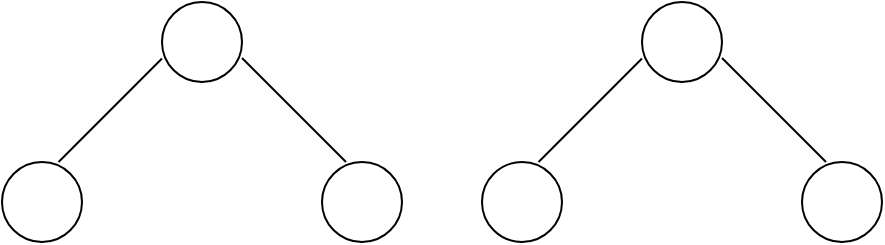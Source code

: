 <mxfile version="24.7.14">
  <diagram name="第 1 页" id="RxgsKimNO08vxueoqrla">
    <mxGraphModel dx="657" dy="358" grid="1" gridSize="10" guides="1" tooltips="1" connect="1" arrows="1" fold="1" page="1" pageScale="1" pageWidth="827" pageHeight="1169" math="0" shadow="0">
      <root>
        <mxCell id="0" />
        <mxCell id="1" parent="0" />
        <mxCell id="426iSz_YMCcupiuUeWzE-1" value="" style="ellipse;whiteSpace=wrap;html=1;aspect=fixed;" vertex="1" parent="1">
          <mxGeometry x="400" y="160" width="40" height="40" as="geometry" />
        </mxCell>
        <mxCell id="426iSz_YMCcupiuUeWzE-2" value="" style="ellipse;whiteSpace=wrap;html=1;aspect=fixed;" vertex="1" parent="1">
          <mxGeometry x="320" y="240" width="40" height="40" as="geometry" />
        </mxCell>
        <mxCell id="426iSz_YMCcupiuUeWzE-3" value="" style="ellipse;whiteSpace=wrap;html=1;aspect=fixed;" vertex="1" parent="1">
          <mxGeometry x="480" y="240" width="40" height="40" as="geometry" />
        </mxCell>
        <mxCell id="426iSz_YMCcupiuUeWzE-11" value="" style="endArrow=none;html=1;rounded=0;entryX=0;entryY=1;entryDx=0;entryDy=0;" edge="1" parent="1">
          <mxGeometry width="50" height="50" relative="1" as="geometry">
            <mxPoint x="348.282" y="239.998" as="sourcePoint" />
            <mxPoint x="399.998" y="188.282" as="targetPoint" />
          </mxGeometry>
        </mxCell>
        <mxCell id="426iSz_YMCcupiuUeWzE-15" value="" style="endArrow=none;html=1;rounded=0;entryX=0;entryY=1;entryDx=0;entryDy=0;" edge="1" parent="1">
          <mxGeometry width="50" height="50" relative="1" as="geometry">
            <mxPoint x="440.0" y="188" as="sourcePoint" />
            <mxPoint x="492.0" y="240" as="targetPoint" />
          </mxGeometry>
        </mxCell>
        <mxCell id="426iSz_YMCcupiuUeWzE-23" value="" style="ellipse;whiteSpace=wrap;html=1;aspect=fixed;" vertex="1" parent="1">
          <mxGeometry x="640" y="160" width="40" height="40" as="geometry" />
        </mxCell>
        <mxCell id="426iSz_YMCcupiuUeWzE-24" value="" style="ellipse;whiteSpace=wrap;html=1;aspect=fixed;" vertex="1" parent="1">
          <mxGeometry x="560" y="240" width="40" height="40" as="geometry" />
        </mxCell>
        <mxCell id="426iSz_YMCcupiuUeWzE-25" value="" style="ellipse;whiteSpace=wrap;html=1;aspect=fixed;" vertex="1" parent="1">
          <mxGeometry x="720" y="240" width="40" height="40" as="geometry" />
        </mxCell>
        <mxCell id="426iSz_YMCcupiuUeWzE-26" value="" style="endArrow=none;html=1;rounded=0;entryX=0;entryY=1;entryDx=0;entryDy=0;" edge="1" parent="1">
          <mxGeometry width="50" height="50" relative="1" as="geometry">
            <mxPoint x="588.282" y="239.998" as="sourcePoint" />
            <mxPoint x="639.998" y="188.282" as="targetPoint" />
          </mxGeometry>
        </mxCell>
        <mxCell id="426iSz_YMCcupiuUeWzE-27" value="" style="endArrow=none;html=1;rounded=0;entryX=0;entryY=1;entryDx=0;entryDy=0;" edge="1" parent="1">
          <mxGeometry width="50" height="50" relative="1" as="geometry">
            <mxPoint x="680.0" y="188" as="sourcePoint" />
            <mxPoint x="732.0" y="240" as="targetPoint" />
          </mxGeometry>
        </mxCell>
      </root>
    </mxGraphModel>
  </diagram>
</mxfile>
